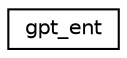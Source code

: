 digraph "Graphical Class Hierarchy"
{
 // LATEX_PDF_SIZE
  edge [fontname="Helvetica",fontsize="10",labelfontname="Helvetica",labelfontsize="10"];
  node [fontname="Helvetica",fontsize="10",shape=record];
  rankdir="LR";
  Node0 [label="gpt_ent",height=0.2,width=0.4,color="black", fillcolor="white", style="filled",URL="$structgpt__ent.html",tooltip=" "];
}
